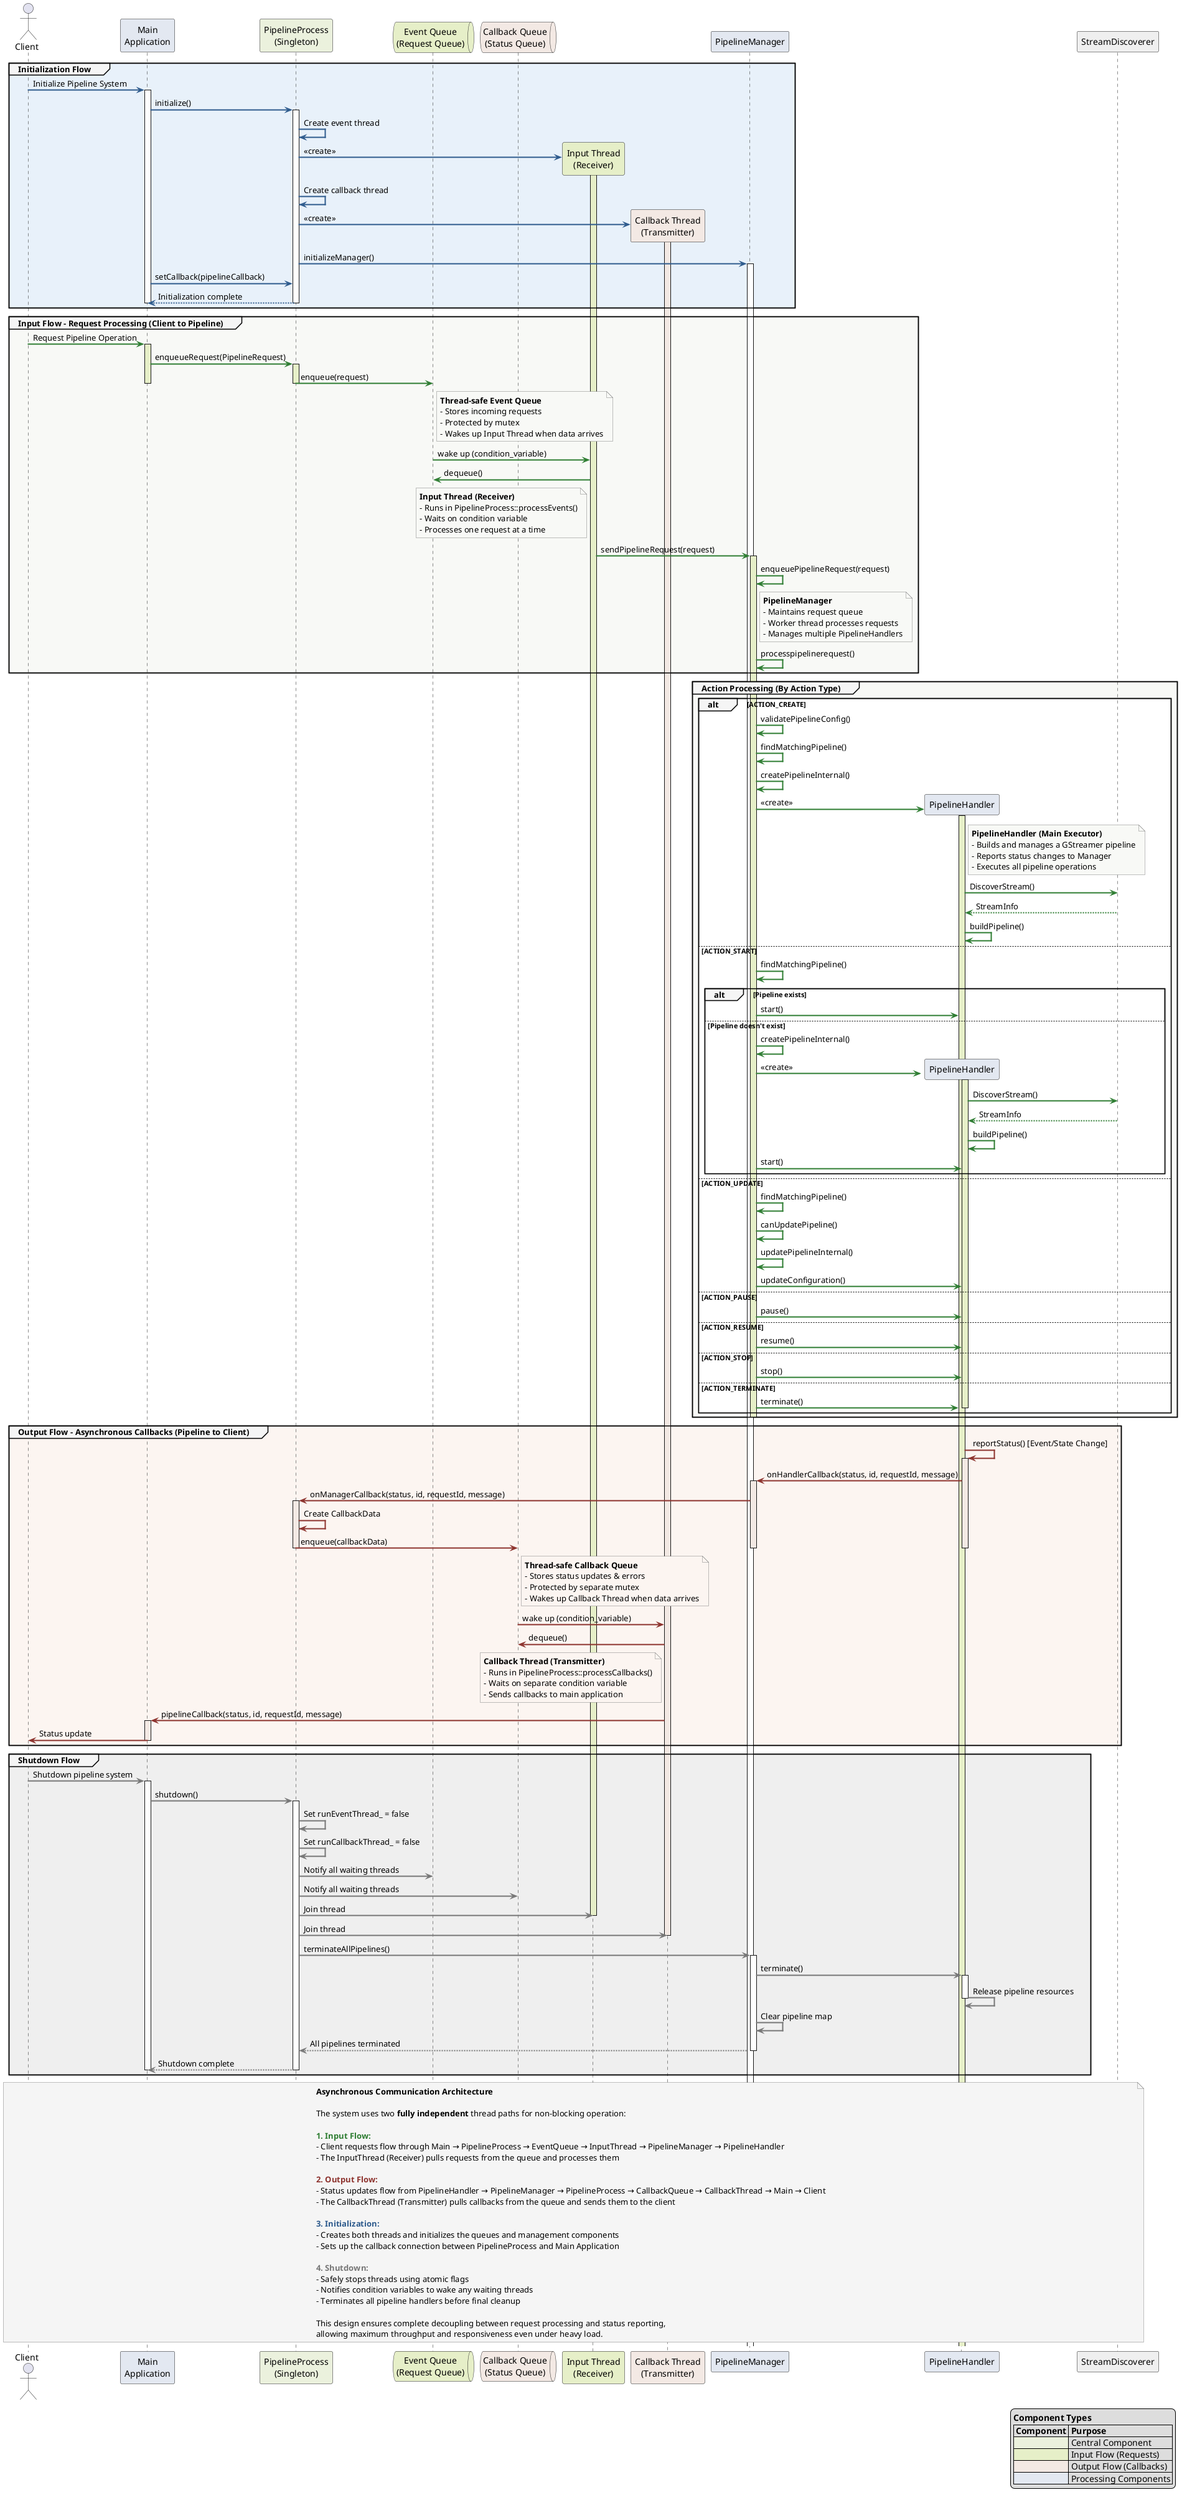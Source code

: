 @startuml Video Manager Pipeline Flow

' Define global styling
skinparam sequenceArrowThickness 2
skinparam sequenceGroupBackgroundColor WhiteSmoke
skinparam sequenceGroupBodyBackgroundColor White
skinparam noteBorderColor Gray
skinparam noteBackgroundColor #F5F5F5
skinparam shadowing false
skinparam monochrome false

' Define participants with professional colors
actor Client
participant "Main\nApplication" as Main #E3E8F1
participant "PipelineProcess\n(Singleton)" as Process #EBF1DD
queue "Event Queue\n(Request Queue)" as EventQueue #E6EFC8
queue "Callback Queue\n(Status Queue)" as CallbackQueue #F3E9E4
participant "Input Thread\n(Receiver)" as InputThread #E6EFC8
participant "Callback Thread\n(Transmitter)" as CallbackThread #F3E9E4
participant "PipelineManager" as Manager #E3E8F1
participant "PipelineHandler" as Handler #E3E8F1
participant "StreamDiscoverer" as Discoverer #EFEFEF

' Color coding for arrows - more professional/corporate tones
' Dark green arrows for input flow (requests)
' Deep maroon for output flow (callbacks)
' Deep blue for initialization
' Gray for shutdown

legend right
  <b>Component Types</b>
  |= Component |= Purpose |
  |<#EBF1DD>| Central Component |
  |<#E6EFC8>| Input Flow (Requests) |
  |<#F3E9E4>| Output Flow (Callbacks) |
  |<#E3E8F1>| Processing Components |
endlegend

' === INITIALIZATION FLOW ===
group #E8F1FA Initialization Flow
  Client -[#2E5B8D]> Main : Initialize Pipeline System
  activate Main
  
  Main -[#2E5B8D]> Process : initialize()
  activate Process
  
  Process -[#2E5B8D]> Process : Create event thread
  Process -[#2E5B8D]> InputThread **: <<create>>
  activate InputThread #E6EFC8
  
  Process -[#2E5B8D]> Process : Create callback thread
  Process -[#2E5B8D]> CallbackThread **: <<create>>
  activate CallbackThread #F3E9E4
  
  Process -[#2E5B8D]> Manager : initializeManager()
  activate Manager
  
  Main -[#2E5B8D]> Process : setCallback(pipelineCallback)
  
  Process -[#2E5B8D]-> Main : Initialization complete
  deactivate Process
  deactivate Main
end

' === INPUT FLOW (REQUEST PROCESSING) ===
group #F8F9F6 Input Flow - Request Processing (Client to Pipeline)
  Client -[#2E7D32]> Main : Request Pipeline Operation
  activate Main #E6EFC8
  
  Main -[#2E7D32]> Process : enqueueRequest(PipelineRequest)
  activate Process #E6EFC8
  Process -[#2E7D32]> EventQueue : enqueue(request)
  deactivate Process
  deactivate Main
  
  note right of EventQueue #F8F9F6
    <b>Thread-safe Event Queue</b>
    - Stores incoming requests
    - Protected by mutex
    - Wakes up Input Thread when data arrives
  end note
  
  EventQueue -[#2E7D32]> InputThread : wake up (condition_variable)
  InputThread -[#2E7D32]> EventQueue : dequeue()
  
  note left of InputThread #F8F9F6
    <b>Input Thread (Receiver)</b>
    - Runs in PipelineProcess::processEvents()
    - Waits on condition variable
    - Processes one request at a time
  end note
  
  InputThread -[#2E7D32]> Manager : sendPipelineRequest(request)
  activate Manager #E6EFC8
  Manager -[#2E7D32]> Manager : enqueuePipelineRequest(request)
  
  note right of Manager #F8F9F6
    <b>PipelineManager</b>
    - Maintains request queue
    - Worker thread processes requests
    - Manages multiple PipelineHandlers
  end note
  
  Manager -[#2E7D32]> Manager : processpipelinerequest()
end

' Branch based on action type
group #F8F9F6 Action Processing (By Action Type)
  alt ACTION_CREATE
      Manager -[#2E7D32]> Manager : validatePipelineConfig()
      Manager -[#2E7D32]> Manager : findMatchingPipeline()
      Manager -[#2E7D32]> Manager : createPipelineInternal()
      Manager -[#2E7D32]> Handler **: <<create>>
      activate Handler #E6EFC8
      
      note right of Handler #F8F9F6
        <b>PipelineHandler (Main Executor)</b>
        - Builds and manages a GStreamer pipeline
        - Reports status changes to Manager
        - Executes all pipeline operations
      end note
      
      Handler -[#2E7D32]> Discoverer : DiscoverStream()
      Discoverer -[#2E7D32]-> Handler : StreamInfo
      Handler -[#2E7D32]> Handler : buildPipeline()
  else ACTION_START
      Manager -[#2E7D32]> Manager : findMatchingPipeline()
      alt Pipeline exists
          Manager -[#2E7D32]> Handler : start()
      else Pipeline doesn't exist
          Manager -[#2E7D32]> Manager : createPipelineInternal()
          Manager -[#2E7D32]> Handler **: <<create>>
          activate Handler #E6EFC8
          Handler -[#2E7D32]> Discoverer : DiscoverStream()
          Discoverer -[#2E7D32]-> Handler : StreamInfo
          Handler -[#2E7D32]> Handler : buildPipeline()
          Manager -[#2E7D32]> Handler : start()
      end
  else ACTION_UPDATE
      Manager -[#2E7D32]> Manager : findMatchingPipeline()
      Manager -[#2E7D32]> Manager : canUpdatePipeline()
      Manager -[#2E7D32]> Manager : updatePipelineInternal()
      Manager -[#2E7D32]> Handler : updateConfiguration()
  else ACTION_PAUSE
      Manager -[#2E7D32]> Handler : pause()
  else ACTION_RESUME
      Manager -[#2E7D32]> Handler : resume()
  else ACTION_STOP
      Manager -[#2E7D32]> Handler : stop()
  else ACTION_TERMINATE
      Manager -[#2E7D32]> Handler : terminate()
      deactivate Handler
  end
  deactivate Manager
end

' === OUTPUT FLOW (CALLBACK PROCESSING) ===
group #FCF5F1 Output Flow - Asynchronous Callbacks (Pipeline to Client)
  Handler -[#8D332E]> Handler : reportStatus() [Event/State Change]
  activate Handler #F3E9E4
  Handler -[#8D332E]> Manager : onHandlerCallback(status, id, requestId, message)
  activate Manager #F3E9E4
  Manager -[#8D332E]> Process : onManagerCallback(status, id, requestId, message)
  activate Process #F3E9E4
  Process -[#8D332E]> Process : Create CallbackData
  Process -[#8D332E]> CallbackQueue : enqueue(callbackData)
  deactivate Process
  deactivate Manager
  deactivate Handler
  
  note right of CallbackQueue #FCF5F1
    <b>Thread-safe Callback Queue</b>
    - Stores status updates & errors
    - Protected by separate mutex
    - Wakes up Callback Thread when data arrives
  end note
  
  CallbackQueue -[#8D332E]> CallbackThread : wake up (condition_variable)
  CallbackThread -[#8D332E]> CallbackQueue : dequeue()
  
  note left of CallbackThread #FCF5F1
    <b>Callback Thread (Transmitter)</b>
    - Runs in PipelineProcess::processCallbacks()
    - Waits on separate condition variable
    - Sends callbacks to main application
  end note
  
  CallbackThread -[#8D332E]> Main : pipelineCallback(status, id, requestId, message)
  activate Main #F3E9E4
  Main -[#8D332E]> Client : Status update
  deactivate Main
end

' === SHUTDOWN FLOW ===
group #EFEFEF Shutdown Flow
  Client -[#777777]> Main : Shutdown pipeline system
  activate Main
  
  Main -[#777777]> Process : shutdown()
  activate Process
  
  Process -[#777777]> Process : Set runEventThread_ = false
  Process -[#777777]> Process : Set runCallbackThread_ = false
  Process -[#777777]> EventQueue : Notify all waiting threads
  Process -[#777777]> CallbackQueue : Notify all waiting threads
  
  Process -[#777777]> InputThread : Join thread
  deactivate InputThread
  
  Process -[#777777]> CallbackThread : Join thread
  deactivate CallbackThread
  
  Process -[#777777]> Manager : terminateAllPipelines()
  activate Manager
  
  Manager -[#777777]> Handler : terminate()
  activate Handler
  Handler -[#777777]> Handler : Release pipeline resources
  deactivate Handler
  
  Manager -[#777777]> Manager : Clear pipeline map
  Manager -[#777777]-> Process : All pipelines terminated
  deactivate Manager
  
  Process -[#777777]-> Main : Shutdown complete
  deactivate Process
  deactivate Main
end

note across #F5F5F5
  <b>Asynchronous Communication Architecture</b>
  
  The system uses two <b>fully independent</b> thread paths for non-blocking operation:
  
  <color:#2E7D32><b>1. Input Flow:</b></color>
  - Client requests flow through Main → PipelineProcess → EventQueue → InputThread → PipelineManager → PipelineHandler
  - The InputThread (Receiver) pulls requests from the queue and processes them
  
  <color:#8D332E><b>2. Output Flow:</b></color>
  - Status updates flow from PipelineHandler → PipelineManager → PipelineProcess → CallbackQueue → CallbackThread → Main → Client
  - The CallbackThread (Transmitter) pulls callbacks from the queue and sends them to the client
  
  <color:#2E5B8D><b>3. Initialization:</b></color>
  - Creates both threads and initializes the queues and management components
  - Sets up the callback connection between PipelineProcess and Main Application
  
  <color:#777777><b>4. Shutdown:</b></color>
  - Safely stops threads using atomic flags
  - Notifies condition variables to wake any waiting threads
  - Terminates all pipeline handlers before final cleanup
  
  This design ensures complete decoupling between request processing and status reporting,
  allowing maximum throughput and responsiveness even under heavy load.
end note

@enduml
